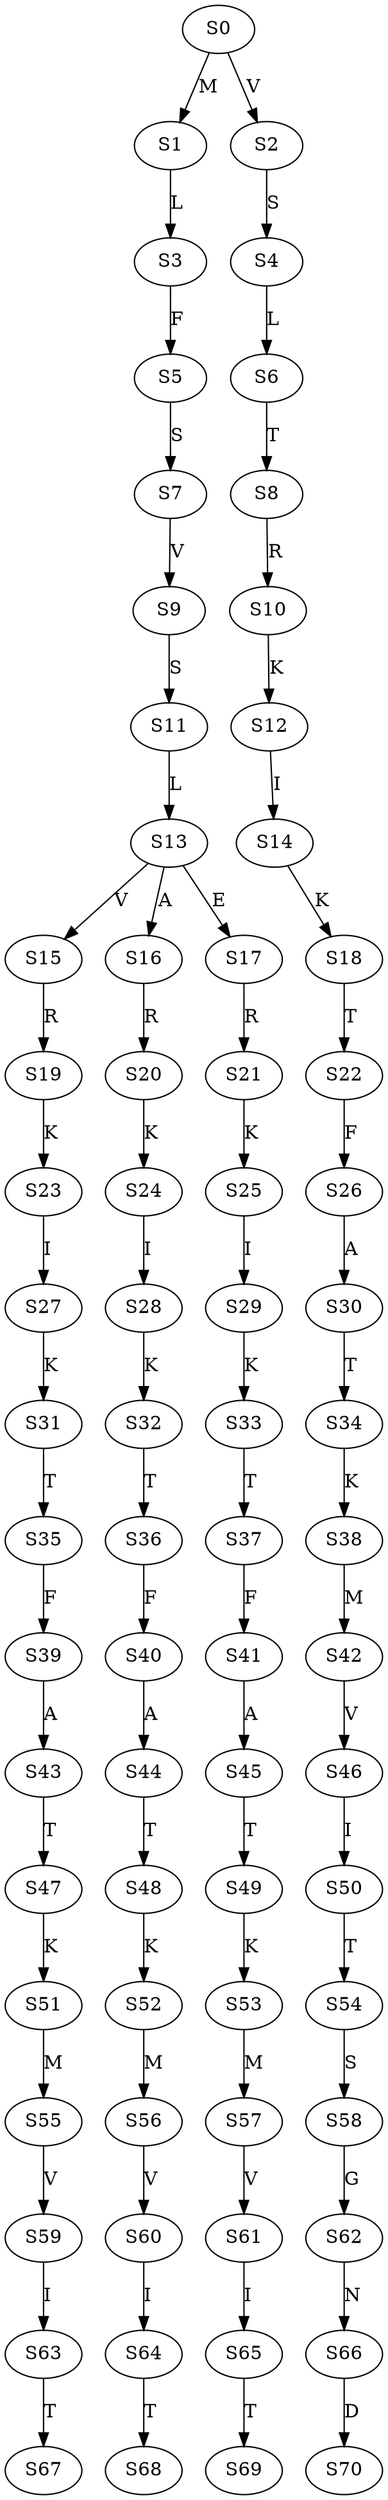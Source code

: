 strict digraph  {
	S0 -> S1 [ label = M ];
	S0 -> S2 [ label = V ];
	S1 -> S3 [ label = L ];
	S2 -> S4 [ label = S ];
	S3 -> S5 [ label = F ];
	S4 -> S6 [ label = L ];
	S5 -> S7 [ label = S ];
	S6 -> S8 [ label = T ];
	S7 -> S9 [ label = V ];
	S8 -> S10 [ label = R ];
	S9 -> S11 [ label = S ];
	S10 -> S12 [ label = K ];
	S11 -> S13 [ label = L ];
	S12 -> S14 [ label = I ];
	S13 -> S15 [ label = V ];
	S13 -> S16 [ label = A ];
	S13 -> S17 [ label = E ];
	S14 -> S18 [ label = K ];
	S15 -> S19 [ label = R ];
	S16 -> S20 [ label = R ];
	S17 -> S21 [ label = R ];
	S18 -> S22 [ label = T ];
	S19 -> S23 [ label = K ];
	S20 -> S24 [ label = K ];
	S21 -> S25 [ label = K ];
	S22 -> S26 [ label = F ];
	S23 -> S27 [ label = I ];
	S24 -> S28 [ label = I ];
	S25 -> S29 [ label = I ];
	S26 -> S30 [ label = A ];
	S27 -> S31 [ label = K ];
	S28 -> S32 [ label = K ];
	S29 -> S33 [ label = K ];
	S30 -> S34 [ label = T ];
	S31 -> S35 [ label = T ];
	S32 -> S36 [ label = T ];
	S33 -> S37 [ label = T ];
	S34 -> S38 [ label = K ];
	S35 -> S39 [ label = F ];
	S36 -> S40 [ label = F ];
	S37 -> S41 [ label = F ];
	S38 -> S42 [ label = M ];
	S39 -> S43 [ label = A ];
	S40 -> S44 [ label = A ];
	S41 -> S45 [ label = A ];
	S42 -> S46 [ label = V ];
	S43 -> S47 [ label = T ];
	S44 -> S48 [ label = T ];
	S45 -> S49 [ label = T ];
	S46 -> S50 [ label = I ];
	S47 -> S51 [ label = K ];
	S48 -> S52 [ label = K ];
	S49 -> S53 [ label = K ];
	S50 -> S54 [ label = T ];
	S51 -> S55 [ label = M ];
	S52 -> S56 [ label = M ];
	S53 -> S57 [ label = M ];
	S54 -> S58 [ label = S ];
	S55 -> S59 [ label = V ];
	S56 -> S60 [ label = V ];
	S57 -> S61 [ label = V ];
	S58 -> S62 [ label = G ];
	S59 -> S63 [ label = I ];
	S60 -> S64 [ label = I ];
	S61 -> S65 [ label = I ];
	S62 -> S66 [ label = N ];
	S63 -> S67 [ label = T ];
	S64 -> S68 [ label = T ];
	S65 -> S69 [ label = T ];
	S66 -> S70 [ label = D ];
}
